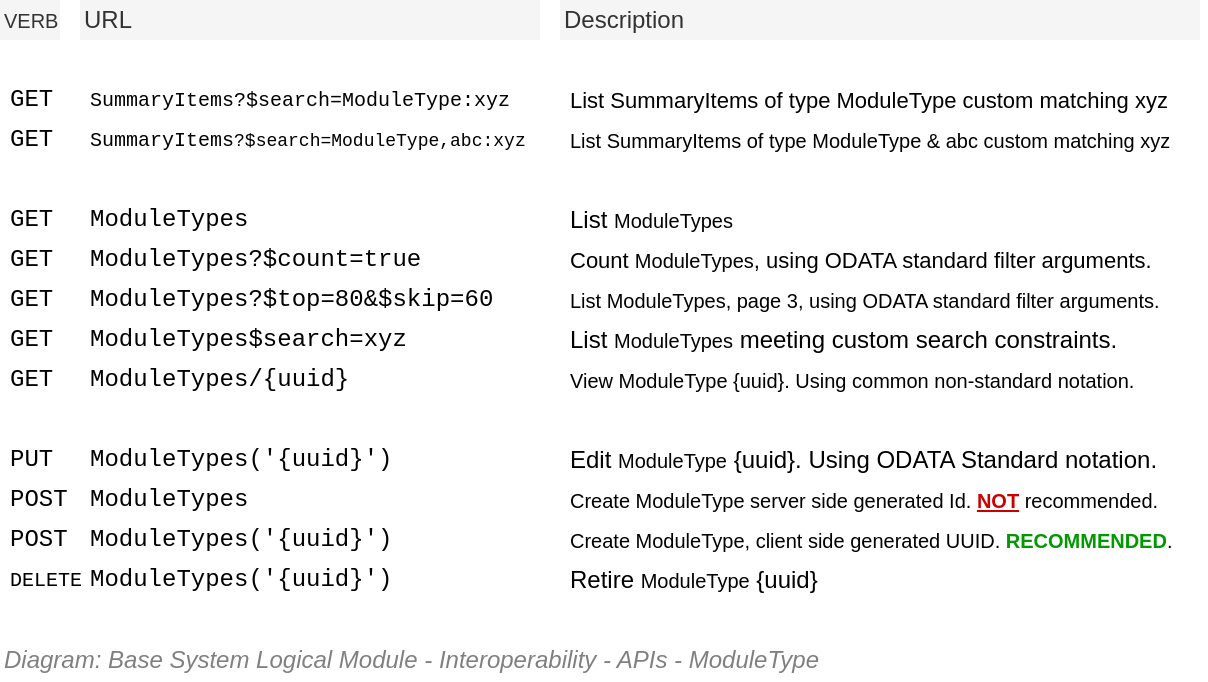 <mxfile compressed="false" version="18.0.8" type="google">
  <diagram name="Integration/System Logical Module/API/Resource URLs/DataCategories" id="3DYxPtSVvZqAexdu3m4g">
    <mxGraphModel grid="1" page="1" gridSize="10" guides="1" tooltips="1" connect="1" arrows="1" fold="1" pageScale="1" pageWidth="850" pageHeight="1100" math="0" shadow="0">
      <root>
        <mxCell id="5eiTxqKGXpUTvo_S0BBR-0" />
        <mxCell id="5eiTxqKGXpUTvo_S0BBR-1" parent="5eiTxqKGXpUTvo_S0BBR-0" />
        <mxCell id="5eiTxqKGXpUTvo_S0BBR-26" value="List&amp;nbsp;&lt;span style=&quot;font-size: 10px;&quot;&gt;ModuleTypes&lt;/span&gt;" style="text;html=1;strokeColor=none;fillColor=none;align=left;verticalAlign=middle;whiteSpace=wrap;rounded=0;dashed=1;fontFamily=Helvetica;fontSize=12;" vertex="1" parent="5eiTxqKGXpUTvo_S0BBR-1">
          <mxGeometry x="403" y="300" width="320" height="20" as="geometry" />
        </mxCell>
        <mxCell id="5eiTxqKGXpUTvo_S0BBR-27" value="ModuleTypes" style="text;html=1;strokeColor=none;fillColor=none;align=left;verticalAlign=middle;whiteSpace=wrap;rounded=0;dashed=1;fontSize=12;fontFamily=Courier New;" vertex="1" parent="5eiTxqKGXpUTvo_S0BBR-1">
          <mxGeometry x="163" y="300" width="240" height="20" as="geometry" />
        </mxCell>
        <mxCell id="5eiTxqKGXpUTvo_S0BBR-28" value="ModuleTypes/{uuid}" style="text;html=1;strokeColor=none;fillColor=none;align=left;verticalAlign=middle;whiteSpace=wrap;rounded=0;dashed=1;fontSize=12;fontFamily=Courier New;" vertex="1" parent="5eiTxqKGXpUTvo_S0BBR-1">
          <mxGeometry x="163" y="380" width="240" height="20" as="geometry" />
        </mxCell>
        <mxCell id="5eiTxqKGXpUTvo_S0BBR-29" value="View ModuleType {uuid}. Using common non-standard notation." style="text;html=1;strokeColor=none;fillColor=none;align=left;verticalAlign=middle;whiteSpace=wrap;rounded=0;dashed=1;fontFamily=Helvetica;fontSize=10;" vertex="1" parent="5eiTxqKGXpUTvo_S0BBR-1">
          <mxGeometry x="403" y="380" width="320" height="20" as="geometry" />
        </mxCell>
        <mxCell id="5eiTxqKGXpUTvo_S0BBR-30" value="GET" style="text;html=1;strokeColor=none;fillColor=none;align=left;verticalAlign=middle;whiteSpace=wrap;rounded=0;dashed=1;fontSize=12;fontFamily=Courier New;" vertex="1" parent="5eiTxqKGXpUTvo_S0BBR-1">
          <mxGeometry x="123" y="300" width="40" height="20" as="geometry" />
        </mxCell>
        <mxCell id="5eiTxqKGXpUTvo_S0BBR-31" value="GET" style="text;html=1;strokeColor=none;fillColor=none;align=left;verticalAlign=middle;whiteSpace=wrap;rounded=0;dashed=1;fontSize=12;fontFamily=Courier New;" vertex="1" parent="5eiTxqKGXpUTvo_S0BBR-1">
          <mxGeometry x="123" y="380" width="40" height="20" as="geometry" />
        </mxCell>
        <mxCell id="5eiTxqKGXpUTvo_S0BBR-32" value="POST" style="text;html=1;strokeColor=none;fillColor=none;align=left;verticalAlign=middle;whiteSpace=wrap;rounded=0;dashed=1;fontSize=12;fontFamily=Courier New;" vertex="1" parent="5eiTxqKGXpUTvo_S0BBR-1">
          <mxGeometry x="123" y="440" width="40" height="20" as="geometry" />
        </mxCell>
        <mxCell id="5eiTxqKGXpUTvo_S0BBR-33" value="ModuleTypes" style="text;html=1;strokeColor=none;fillColor=none;align=left;verticalAlign=middle;whiteSpace=wrap;rounded=0;dashed=1;fontSize=12;fontFamily=Courier New;" vertex="1" parent="5eiTxqKGXpUTvo_S0BBR-1">
          <mxGeometry x="163" y="440" width="240" height="20" as="geometry" />
        </mxCell>
        <mxCell id="5eiTxqKGXpUTvo_S0BBR-34" value="POST" style="text;html=1;strokeColor=none;fillColor=none;align=left;verticalAlign=middle;whiteSpace=wrap;rounded=0;dashed=1;fontSize=12;fontFamily=Courier New;" vertex="1" parent="5eiTxqKGXpUTvo_S0BBR-1">
          <mxGeometry x="123" y="460" width="40" height="20" as="geometry" />
        </mxCell>
        <mxCell id="5eiTxqKGXpUTvo_S0BBR-35" value="ModuleTypes(&#39;{uuid}&#39;)" style="text;html=1;strokeColor=none;fillColor=none;align=left;verticalAlign=middle;whiteSpace=wrap;rounded=0;dashed=1;fontSize=12;fontFamily=Courier New;" vertex="1" parent="5eiTxqKGXpUTvo_S0BBR-1">
          <mxGeometry x="163" y="460" width="240" height="20" as="geometry" />
        </mxCell>
        <mxCell id="5eiTxqKGXpUTvo_S0BBR-36" value="Create ModuleType&amp;nbsp;server side generated Id. &lt;b style=&quot;font-size: 10px;&quot;&gt;&lt;font color=&quot;#cc0000&quot; style=&quot;font-size: 10px;&quot;&gt;&lt;u style=&quot;font-size: 10px;&quot;&gt;NOT&lt;/u&gt;&lt;/font&gt; &lt;/b&gt;recommended." style="text;html=1;strokeColor=none;fillColor=none;align=left;verticalAlign=middle;whiteSpace=wrap;rounded=0;dashed=1;fontFamily=Helvetica;fontSize=10;" vertex="1" parent="5eiTxqKGXpUTvo_S0BBR-1">
          <mxGeometry x="403" y="440" width="320" height="20" as="geometry" />
        </mxCell>
        <mxCell id="5eiTxqKGXpUTvo_S0BBR-37" value="Create ModuleType, client side generated UUID. &lt;font color=&quot;#009900&quot; style=&quot;font-size: 10px;&quot;&gt;&lt;b style=&quot;font-size: 10px;&quot;&gt;RECOMMENDED&lt;/b&gt;&lt;/font&gt;." style="text;html=1;strokeColor=none;fillColor=none;align=left;verticalAlign=middle;whiteSpace=wrap;rounded=0;dashed=1;fontFamily=Helvetica;fontSize=10;" vertex="1" parent="5eiTxqKGXpUTvo_S0BBR-1">
          <mxGeometry x="403" y="460" width="320" height="20" as="geometry" />
        </mxCell>
        <mxCell id="5eiTxqKGXpUTvo_S0BBR-38" value="PUT" style="text;html=1;strokeColor=none;fillColor=none;align=left;verticalAlign=middle;whiteSpace=wrap;rounded=0;dashed=1;fontSize=12;fontFamily=Courier New;" vertex="1" parent="5eiTxqKGXpUTvo_S0BBR-1">
          <mxGeometry x="123" y="420" width="40" height="20" as="geometry" />
        </mxCell>
        <mxCell id="5eiTxqKGXpUTvo_S0BBR-39" value="ModuleTypes(&#39;{uuid}&#39;)" style="text;html=1;strokeColor=none;fillColor=none;align=left;verticalAlign=middle;whiteSpace=wrap;rounded=0;dashed=1;fontSize=12;fontFamily=Courier New;" vertex="1" parent="5eiTxqKGXpUTvo_S0BBR-1">
          <mxGeometry x="163" y="420" width="240" height="20" as="geometry" />
        </mxCell>
        <mxCell id="5eiTxqKGXpUTvo_S0BBR-40" value="Edit&amp;nbsp;&lt;span style=&quot;font-size: 10px;&quot;&gt;ModuleType&lt;/span&gt;&amp;nbsp;{uuid}. Using ODATA Standard notation." style="text;html=1;strokeColor=none;fillColor=none;align=left;verticalAlign=middle;whiteSpace=wrap;rounded=0;dashed=1;fontFamily=Helvetica;fontSize=12;" vertex="1" parent="5eiTxqKGXpUTvo_S0BBR-1">
          <mxGeometry x="403" y="420" width="320" height="20" as="geometry" />
        </mxCell>
        <mxCell id="5eiTxqKGXpUTvo_S0BBR-41" value="DELETE" style="text;html=1;strokeColor=none;fillColor=none;align=left;verticalAlign=middle;whiteSpace=wrap;rounded=0;dashed=1;fontSize=10;fontFamily=Courier New;" vertex="1" parent="5eiTxqKGXpUTvo_S0BBR-1">
          <mxGeometry x="123" y="480" width="40" height="20" as="geometry" />
        </mxCell>
        <mxCell id="5eiTxqKGXpUTvo_S0BBR-42" value="ModuleTypes(&#39;{uuid}&#39;)" style="text;html=1;strokeColor=none;fillColor=none;align=left;verticalAlign=middle;whiteSpace=wrap;rounded=0;dashed=1;fontSize=12;fontFamily=Courier New;" vertex="1" parent="5eiTxqKGXpUTvo_S0BBR-1">
          <mxGeometry x="163" y="480" width="240" height="20" as="geometry" />
        </mxCell>
        <mxCell id="5eiTxqKGXpUTvo_S0BBR-43" value="Retire&amp;nbsp;&lt;span style=&quot;font-size: 10px;&quot;&gt;ModuleType&lt;/span&gt;&amp;nbsp;{uuid}" style="text;html=1;strokeColor=none;fillColor=none;align=left;verticalAlign=middle;whiteSpace=wrap;rounded=0;dashed=1;fontFamily=Helvetica;fontSize=12;" vertex="1" parent="5eiTxqKGXpUTvo_S0BBR-1">
          <mxGeometry x="403" y="480" width="320" height="20" as="geometry" />
        </mxCell>
        <mxCell id="5eiTxqKGXpUTvo_S0BBR-45" value="&lt;font style=&quot;font-size: 10px;&quot;&gt;List ModuleTypes, page 3, using ODATA standard filter arguments.&lt;/font&gt;" style="text;html=1;strokeColor=none;fillColor=none;align=left;verticalAlign=middle;whiteSpace=wrap;rounded=0;dashed=1;fontFamily=Helvetica;fontSize=10;" vertex="1" parent="5eiTxqKGXpUTvo_S0BBR-1">
          <mxGeometry x="403" y="340" width="320" height="20" as="geometry" />
        </mxCell>
        <mxCell id="5eiTxqKGXpUTvo_S0BBR-46" value="&lt;font style=&quot;font-size: 12px&quot;&gt;&lt;span&gt;ModuleTypes&lt;/span&gt;?$top=80&amp;amp;$skip=60&lt;/font&gt;" style="text;html=1;strokeColor=none;fillColor=none;align=left;verticalAlign=middle;whiteSpace=wrap;rounded=0;dashed=1;fontSize=12;fontFamily=Courier New;" vertex="1" parent="5eiTxqKGXpUTvo_S0BBR-1">
          <mxGeometry x="163" y="340" width="280" height="20" as="geometry" />
        </mxCell>
        <mxCell id="5eiTxqKGXpUTvo_S0BBR-47" value="GET" style="text;html=1;strokeColor=none;fillColor=none;align=left;verticalAlign=middle;whiteSpace=wrap;rounded=0;dashed=1;fontSize=12;fontFamily=Courier New;" vertex="1" parent="5eiTxqKGXpUTvo_S0BBR-1">
          <mxGeometry x="123" y="340" width="40" height="20" as="geometry" />
        </mxCell>
        <mxCell id="5eiTxqKGXpUTvo_S0BBR-48" value="Count&amp;nbsp;&lt;span style=&quot;font-size: 10px;&quot;&gt;ModuleTypes&lt;/span&gt;, using ODATA standard filter arguments." style="text;html=1;strokeColor=none;fillColor=none;align=left;verticalAlign=middle;whiteSpace=wrap;rounded=0;dashed=1;fontFamily=Helvetica;fontSize=11;" vertex="1" parent="5eiTxqKGXpUTvo_S0BBR-1">
          <mxGeometry x="403" y="320" width="320" height="20" as="geometry" />
        </mxCell>
        <mxCell id="5eiTxqKGXpUTvo_S0BBR-49" value="GET" style="text;html=1;strokeColor=none;fillColor=none;align=left;verticalAlign=middle;whiteSpace=wrap;rounded=0;dashed=1;fontSize=12;fontFamily=Courier New;" vertex="1" parent="5eiTxqKGXpUTvo_S0BBR-1">
          <mxGeometry x="123" y="320" width="40" height="20" as="geometry" />
        </mxCell>
        <mxCell id="5eiTxqKGXpUTvo_S0BBR-61" value="List&amp;nbsp;&lt;span style=&quot;font-size: 10px;&quot;&gt;ModuleTypes&lt;/span&gt;&amp;nbsp;meeting custom search constraints." style="text;html=1;strokeColor=none;fillColor=none;align=left;verticalAlign=middle;whiteSpace=wrap;rounded=0;dashed=1;fontFamily=Helvetica;fontSize=12;" vertex="1" parent="5eiTxqKGXpUTvo_S0BBR-1">
          <mxGeometry x="403" y="360" width="320" height="20" as="geometry" />
        </mxCell>
        <mxCell id="5eiTxqKGXpUTvo_S0BBR-62" value="ModuleTypes$search=xyz" style="text;html=1;strokeColor=none;fillColor=none;align=left;verticalAlign=middle;whiteSpace=wrap;rounded=0;dashed=1;fontSize=12;fontFamily=Courier New;" vertex="1" parent="5eiTxqKGXpUTvo_S0BBR-1">
          <mxGeometry x="163" y="360" width="240" height="20" as="geometry" />
        </mxCell>
        <mxCell id="5eiTxqKGXpUTvo_S0BBR-63" value="GET" style="text;html=1;strokeColor=none;fillColor=none;align=left;verticalAlign=middle;whiteSpace=wrap;rounded=0;dashed=1;fontSize=12;fontFamily=Courier New;" vertex="1" parent="5eiTxqKGXpUTvo_S0BBR-1">
          <mxGeometry x="123" y="360" width="40" height="20" as="geometry" />
        </mxCell>
        <mxCell id="5eiTxqKGXpUTvo_S0BBR-64" value="ModuleTypes?$count=true" style="text;html=1;strokeColor=none;fillColor=none;align=left;verticalAlign=middle;whiteSpace=wrap;rounded=0;dashed=1;fontSize=12;fontFamily=Courier New;" vertex="1" parent="5eiTxqKGXpUTvo_S0BBR-1">
          <mxGeometry x="163" y="320" width="240" height="20" as="geometry" />
        </mxCell>
        <mxCell id="5eiTxqKGXpUTvo_S0BBR-65" value="Description" style="text;html=1;strokeColor=none;fillColor=#f5f5f5;align=left;verticalAlign=middle;whiteSpace=wrap;rounded=0;fontSize=12;fontFamily=Helvetica;fontColor=#333333;fontStyle=0" vertex="1" parent="5eiTxqKGXpUTvo_S0BBR-1">
          <mxGeometry x="400" y="200" width="320" height="20" as="geometry" />
        </mxCell>
        <mxCell id="5eiTxqKGXpUTvo_S0BBR-66" value="URL" style="text;html=1;strokeColor=none;fillColor=#f5f5f5;align=left;verticalAlign=middle;whiteSpace=wrap;rounded=0;fontSize=12;fontFamily=Helvetica;fontColor=#333333;fontStyle=0" vertex="1" parent="5eiTxqKGXpUTvo_S0BBR-1">
          <mxGeometry x="160" y="200" width="230" height="20" as="geometry" />
        </mxCell>
        <mxCell id="5eiTxqKGXpUTvo_S0BBR-67" value="&lt;font style=&quot;font-size: 10px;&quot;&gt;VERB&lt;/font&gt;" style="text;html=1;strokeColor=none;fillColor=#f5f5f5;align=left;verticalAlign=middle;whiteSpace=wrap;rounded=0;fontSize=10;fontFamily=Helvetica;fontColor=#333333;fontStyle=0" vertex="1" parent="5eiTxqKGXpUTvo_S0BBR-1">
          <mxGeometry x="120" y="200" width="30" height="20" as="geometry" />
        </mxCell>
        <mxCell id="5eiTxqKGXpUTvo_S0BBR-69" value="&lt;font style=&quot;font-size: 9px&quot;&gt;&lt;span style=&quot;font-size: 10px&quot;&gt;SummaryItems&lt;/span&gt;?$search=ModuleType,abc:xyz&lt;/font&gt;" style="text;html=1;strokeColor=none;fillColor=none;align=left;verticalAlign=middle;whiteSpace=wrap;rounded=0;dashed=1;fontSize=9;fontFamily=Courier New;" vertex="1" parent="5eiTxqKGXpUTvo_S0BBR-1">
          <mxGeometry x="163" y="260" width="250" height="20" as="geometry" />
        </mxCell>
        <mxCell id="5eiTxqKGXpUTvo_S0BBR-70" value="GET" style="text;html=1;strokeColor=none;fillColor=none;align=left;verticalAlign=middle;whiteSpace=wrap;rounded=0;dashed=1;fontSize=12;fontFamily=Courier New;" vertex="1" parent="5eiTxqKGXpUTvo_S0BBR-1">
          <mxGeometry x="123" y="260" width="40" height="20" as="geometry" />
        </mxCell>
        <mxCell id="5eiTxqKGXpUTvo_S0BBR-71" value="&lt;font style=&quot;font-size: 10px&quot;&gt;SummaryItems?$search=ModuleType:xyz&lt;/font&gt;" style="text;html=1;strokeColor=none;fillColor=none;align=left;verticalAlign=middle;whiteSpace=wrap;rounded=0;dashed=1;fontSize=10;fontFamily=Courier New;" vertex="1" parent="5eiTxqKGXpUTvo_S0BBR-1">
          <mxGeometry x="163" y="240" width="240" height="20" as="geometry" />
        </mxCell>
        <mxCell id="5eiTxqKGXpUTvo_S0BBR-72" value="GET" style="text;html=1;strokeColor=none;fillColor=none;align=left;verticalAlign=middle;whiteSpace=wrap;rounded=0;dashed=1;fontSize=12;fontFamily=Courier New;" vertex="1" parent="5eiTxqKGXpUTvo_S0BBR-1">
          <mxGeometry x="123" y="240" width="40" height="20" as="geometry" />
        </mxCell>
        <mxCell id="5eiTxqKGXpUTvo_S0BBR-73" value="&lt;font style=&quot;font-size: 11px&quot;&gt;List SummaryItems of type ModuleType custom matching xyz&lt;/font&gt;" style="text;html=1;strokeColor=none;fillColor=none;align=left;verticalAlign=middle;whiteSpace=wrap;rounded=0;dashed=1;fontFamily=Helvetica;fontSize=12;" vertex="1" parent="5eiTxqKGXpUTvo_S0BBR-1">
          <mxGeometry x="403" y="240" width="320" height="20" as="geometry" />
        </mxCell>
        <mxCell id="5eiTxqKGXpUTvo_S0BBR-74" value="&lt;font style=&quot;font-size: 10px&quot;&gt;List SummaryItems of type ModuleType &amp;amp; abc custom matching xyz&lt;/font&gt;" style="text;html=1;strokeColor=none;fillColor=none;align=left;verticalAlign=middle;whiteSpace=wrap;rounded=0;dashed=1;fontFamily=Helvetica;fontSize=12;" vertex="1" parent="5eiTxqKGXpUTvo_S0BBR-1">
          <mxGeometry x="403" y="260" width="320" height="20" as="geometry" />
        </mxCell>
        <mxCell id="NQVz9COtShnoyW3XNyq8-0" value="&lt;font style=&quot;font-size: 12px ; font-weight: normal&quot;&gt;&lt;i&gt;Diagram: Base System Logical Module -&amp;nbsp;&lt;/i&gt;&lt;i&gt;Interoperability&amp;nbsp;&lt;/i&gt;&lt;i&gt;- APIs - ModuleType&lt;/i&gt;&lt;/font&gt;" style="text;strokeColor=none;fillColor=none;html=1;fontSize=12;fontStyle=1;verticalAlign=middle;align=left;shadow=0;glass=0;comic=0;opacity=30;fontColor=#808080;" vertex="1" parent="5eiTxqKGXpUTvo_S0BBR-1">
          <mxGeometry x="120" y="520" width="560" height="20" as="geometry" />
        </mxCell>
        <mxCell id="5eiTxqKGXpUTvo_S0BBR-86" value="Diagram" parent="5eiTxqKGXpUTvo_S0BBR-0" />
        <mxCell id="5eiTxqKGXpUTvo_S0BBR-87" value="Context/Legend" parent="5eiTxqKGXpUTvo_S0BBR-0" />
        <mxCell id="5eiTxqKGXpUTvo_S0BBR-88" value="Title/Diagram" parent="5eiTxqKGXpUTvo_S0BBR-0" />
        <mxCell id="5eiTxqKGXpUTvo_S0BBR-89" value="Title/Page" visible="0" parent="5eiTxqKGXpUTvo_S0BBR-0" />
        <mxCell id="5eiTxqKGXpUTvo_S0BBR-90" value="" style="group;fontSize=12;" vertex="1" connectable="0" parent="5eiTxqKGXpUTvo_S0BBR-89">
          <mxGeometry x="120" y="120" width="600" height="45" as="geometry" />
        </mxCell>
        <mxCell id="5eiTxqKGXpUTvo_S0BBR-91" value="&lt;font style=&quot;font-size: 12px&quot;&gt;Base Logical Module - Interoperability&amp;nbsp;- APIs - DataCategory&lt;/font&gt;" style="text;strokeColor=none;fillColor=none;html=1;fontSize=12;fontStyle=1;verticalAlign=middle;align=left;shadow=0;glass=0;comic=0;opacity=30;fontColor=#808080;" vertex="1" parent="5eiTxqKGXpUTvo_S0BBR-90">
          <mxGeometry y="20" width="600" height="20" as="geometry" />
        </mxCell>
        <mxCell id="5eiTxqKGXpUTvo_S0BBR-92" value="" style="line;strokeWidth=2;html=1;shadow=0;glass=0;comic=0;fillColor=none;fontSize=10;fontColor=#CCCCCC;labelBackgroundColor=none;strokeColor=#CCCCCC;" vertex="1" parent="5eiTxqKGXpUTvo_S0BBR-90">
          <mxGeometry y="35" width="600" height="10" as="geometry" />
        </mxCell>
        <mxCell id="5eiTxqKGXpUTvo_S0BBR-93" value="About" parent="5eiTxqKGXpUTvo_S0BBR-0" />
      </root>
    </mxGraphModel>
  </diagram>
</mxfile>
